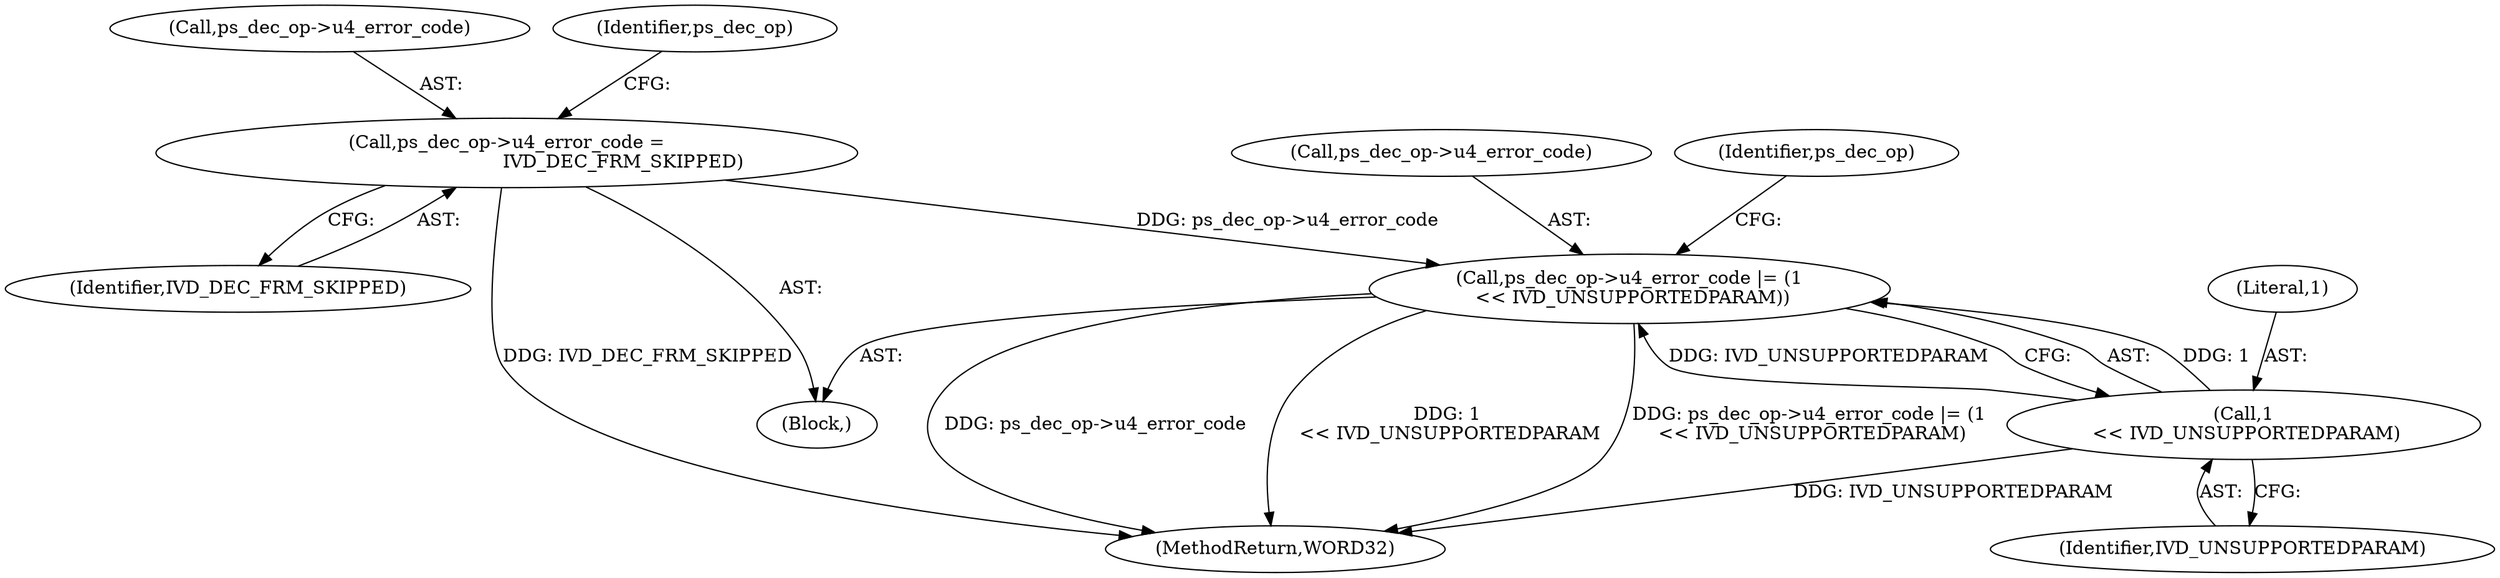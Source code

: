 digraph "0_Android_326fe991a4b7971e8aeaf4ac775491dd8abd85bb@pointer" {
"1001171" [label="(Call,ps_dec_op->u4_error_code |= (1\n << IVD_UNSUPPORTEDPARAM))"];
"1001166" [label="(Call,ps_dec_op->u4_error_code =\n                                        IVD_DEC_FRM_SKIPPED)"];
"1001175" [label="(Call,1\n << IVD_UNSUPPORTEDPARAM)"];
"1001166" [label="(Call,ps_dec_op->u4_error_code =\n                                        IVD_DEC_FRM_SKIPPED)"];
"1001155" [label="(Block,)"];
"1001172" [label="(Call,ps_dec_op->u4_error_code)"];
"1001176" [label="(Literal,1)"];
"1001175" [label="(Call,1\n << IVD_UNSUPPORTEDPARAM)"];
"1001170" [label="(Identifier,IVD_DEC_FRM_SKIPPED)"];
"1001167" [label="(Call,ps_dec_op->u4_error_code)"];
"1001180" [label="(Identifier,ps_dec_op)"];
"1001173" [label="(Identifier,ps_dec_op)"];
"1001171" [label="(Call,ps_dec_op->u4_error_code |= (1\n << IVD_UNSUPPORTEDPARAM))"];
"1002147" [label="(MethodReturn,WORD32)"];
"1001177" [label="(Identifier,IVD_UNSUPPORTEDPARAM)"];
"1001171" -> "1001155"  [label="AST: "];
"1001171" -> "1001175"  [label="CFG: "];
"1001172" -> "1001171"  [label="AST: "];
"1001175" -> "1001171"  [label="AST: "];
"1001180" -> "1001171"  [label="CFG: "];
"1001171" -> "1002147"  [label="DDG: ps_dec_op->u4_error_code"];
"1001171" -> "1002147"  [label="DDG: 1\n << IVD_UNSUPPORTEDPARAM"];
"1001171" -> "1002147"  [label="DDG: ps_dec_op->u4_error_code |= (1\n << IVD_UNSUPPORTEDPARAM)"];
"1001166" -> "1001171"  [label="DDG: ps_dec_op->u4_error_code"];
"1001175" -> "1001171"  [label="DDG: 1"];
"1001175" -> "1001171"  [label="DDG: IVD_UNSUPPORTEDPARAM"];
"1001166" -> "1001155"  [label="AST: "];
"1001166" -> "1001170"  [label="CFG: "];
"1001167" -> "1001166"  [label="AST: "];
"1001170" -> "1001166"  [label="AST: "];
"1001173" -> "1001166"  [label="CFG: "];
"1001166" -> "1002147"  [label="DDG: IVD_DEC_FRM_SKIPPED"];
"1001175" -> "1001177"  [label="CFG: "];
"1001176" -> "1001175"  [label="AST: "];
"1001177" -> "1001175"  [label="AST: "];
"1001175" -> "1002147"  [label="DDG: IVD_UNSUPPORTEDPARAM"];
}
